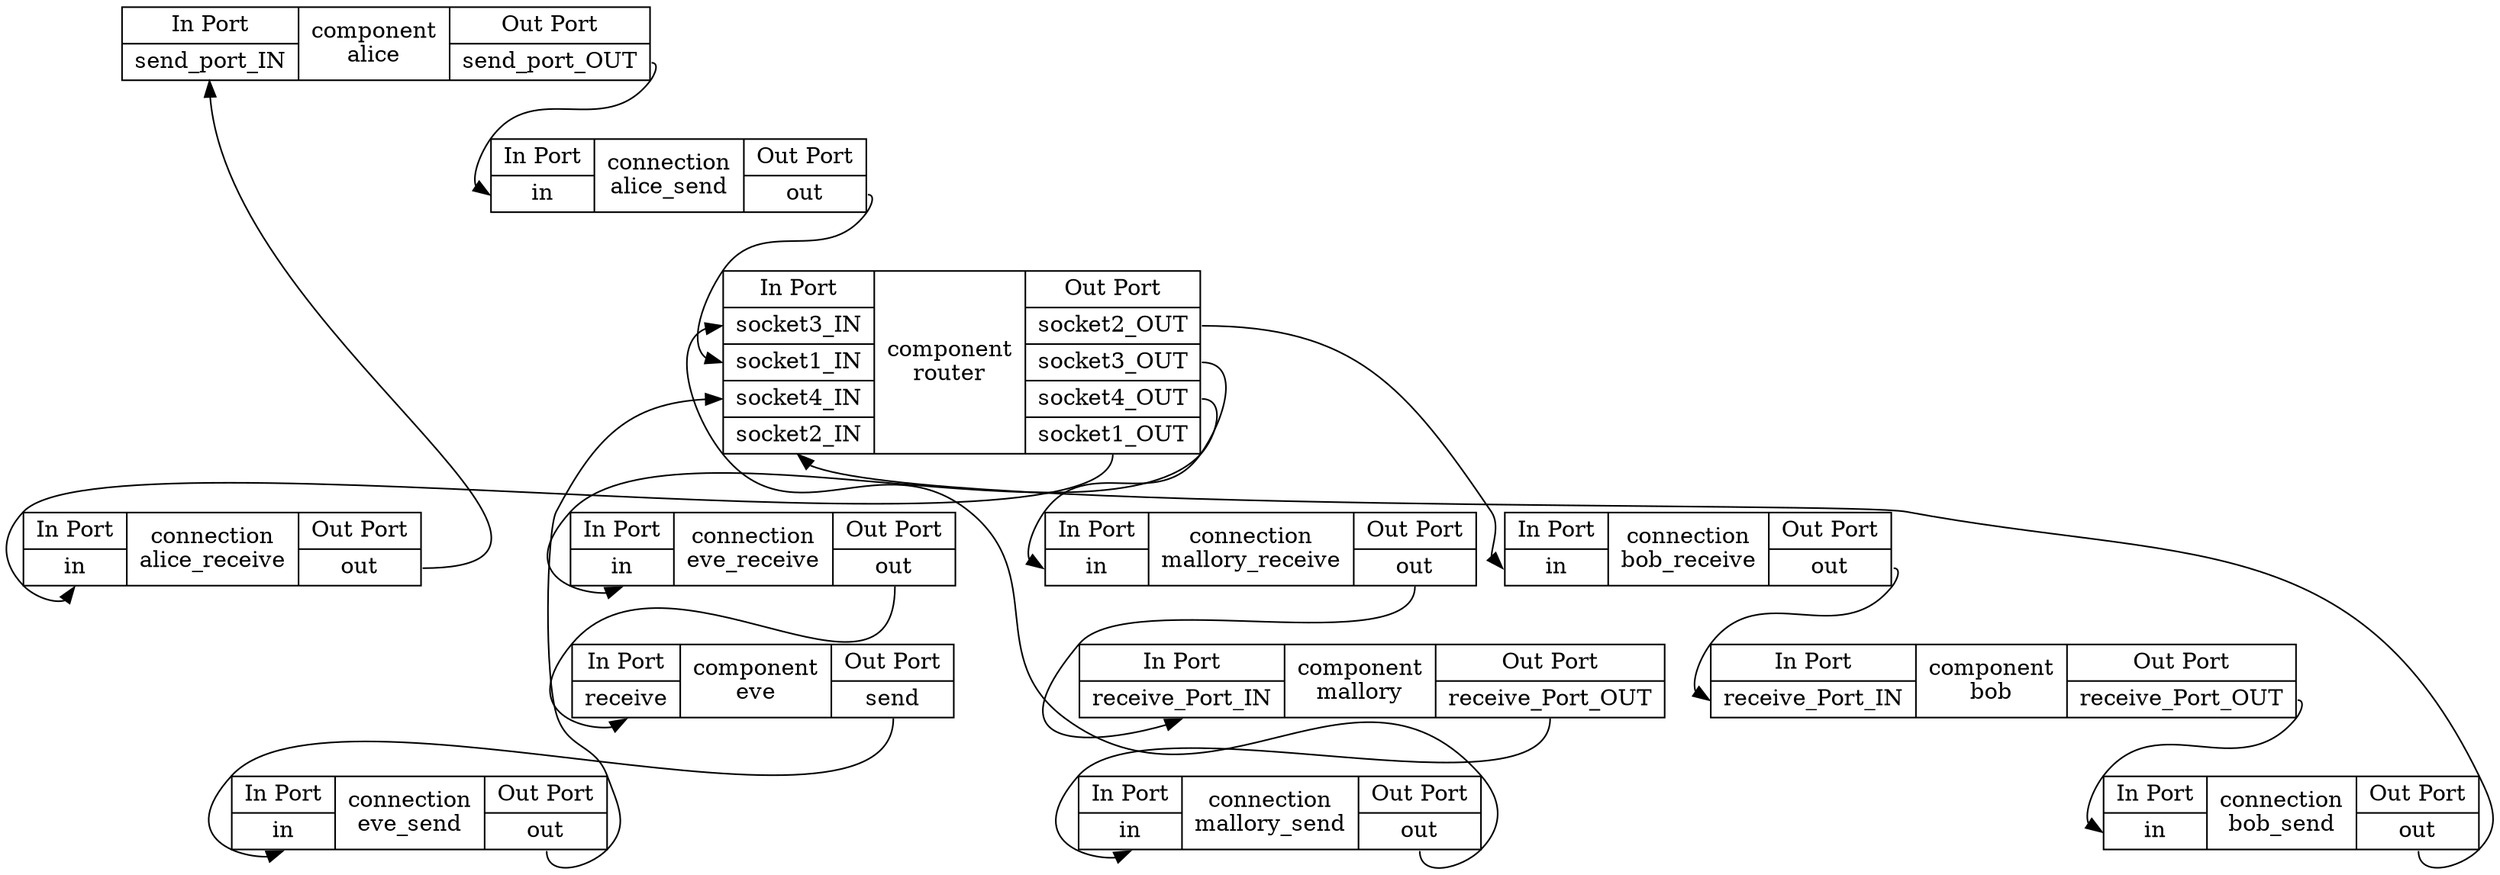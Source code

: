 digraph "component:$$AWAS#Simple_Comm_routing_table_Instance" {

  rankdir=TB

   "component:$$AWAS$Simple_Comm_routing_table_Instance#alice" [label="{In Port|<send_port_IN>send_port_IN} |component\nalice|{Out Port|<send_port_OUT>send_port_OUT} ",  shape="record"] 
   "component:$$AWAS$Simple_Comm_routing_table_Instance#bob" [label="{In Port|<receive_Port_IN>receive_Port_IN} |component\nbob|{Out Port|<receive_Port_OUT>receive_Port_OUT} ",  shape="record"] 
   "component:$$AWAS$Simple_Comm_routing_table_Instance#eve" [label="{In Port|<receive>receive} |component\neve|{Out Port|<send>send} ",  shape="record"] 
   "component:$$AWAS$Simple_Comm_routing_table_Instance#mallory" [label="{In Port|<receive_Port_IN>receive_Port_IN} |component\nmallory|{Out Port|<receive_Port_OUT>receive_Port_OUT} ",  shape="record"] 
   "component:$$AWAS$Simple_Comm_routing_table_Instance#router" [label="{In Port|<socket3_IN>socket3_IN|<socket1_IN>socket1_IN|<socket4_IN>socket4_IN|<socket2_IN>socket2_IN} |component\nrouter|{Out Port|<socket2_OUT>socket2_OUT|<socket3_OUT>socket3_OUT|<socket4_OUT>socket4_OUT|<socket1_OUT>socket1_OUT} ",  shape="record"] 
   "connection:$$AWAS$Simple_Comm_routing_table_Instance#alice_receive" [label="{In Port|<in>in} |connection\nalice_receive|{Out Port|<out>out} ",  shape="record"] 
   "connection:$$AWAS$Simple_Comm_routing_table_Instance#alice_send" [label="{In Port|<in>in} |connection\nalice_send|{Out Port|<out>out} ",  shape="record"] 
   "connection:$$AWAS$Simple_Comm_routing_table_Instance#bob_receive" [label="{In Port|<in>in} |connection\nbob_receive|{Out Port|<out>out} ",  shape="record"] 
   "connection:$$AWAS$Simple_Comm_routing_table_Instance#bob_send" [label="{In Port|<in>in} |connection\nbob_send|{Out Port|<out>out} ",  shape="record"] 
   "connection:$$AWAS$Simple_Comm_routing_table_Instance#eve_receive" [label="{In Port|<in>in} |connection\neve_receive|{Out Port|<out>out} ",  shape="record"] 
   "connection:$$AWAS$Simple_Comm_routing_table_Instance#eve_send" [label="{In Port|<in>in} |connection\neve_send|{Out Port|<out>out} ",  shape="record"] 
   "connection:$$AWAS$Simple_Comm_routing_table_Instance#mallory_receive" [label="{In Port|<in>in} |connection\nmallory_receive|{Out Port|<out>out} ",  shape="record"] 
   "connection:$$AWAS$Simple_Comm_routing_table_Instance#mallory_send" [label="{In Port|<in>in} |connection\nmallory_send|{Out Port|<out>out} ",  shape="record"] 

   "component:$$AWAS$Simple_Comm_routing_table_Instance#alice" -> "connection:$$AWAS$Simple_Comm_routing_table_Instance#alice_send" [headport=in, tailport=send_port_OUT] 
   "component:$$AWAS$Simple_Comm_routing_table_Instance#bob" -> "connection:$$AWAS$Simple_Comm_routing_table_Instance#bob_send" [headport=in, tailport=receive_Port_OUT] 
   "component:$$AWAS$Simple_Comm_routing_table_Instance#eve" -> "connection:$$AWAS$Simple_Comm_routing_table_Instance#eve_send" [headport=in, tailport=send] 
   "component:$$AWAS$Simple_Comm_routing_table_Instance#mallory" -> "connection:$$AWAS$Simple_Comm_routing_table_Instance#mallory_send" [headport=in, tailport=receive_Port_OUT] 
   "component:$$AWAS$Simple_Comm_routing_table_Instance#router" -> "connection:$$AWAS$Simple_Comm_routing_table_Instance#alice_receive" [headport=in, tailport=socket1_OUT] 
   "component:$$AWAS$Simple_Comm_routing_table_Instance#router" -> "connection:$$AWAS$Simple_Comm_routing_table_Instance#bob_receive" [headport=in, tailport=socket2_OUT] 
   "component:$$AWAS$Simple_Comm_routing_table_Instance#router" -> "connection:$$AWAS$Simple_Comm_routing_table_Instance#eve_receive" [headport=in, tailport=socket4_OUT] 
   "component:$$AWAS$Simple_Comm_routing_table_Instance#router" -> "connection:$$AWAS$Simple_Comm_routing_table_Instance#mallory_receive" [headport=in, tailport=socket3_OUT] 
   "connection:$$AWAS$Simple_Comm_routing_table_Instance#alice_receive" -> "component:$$AWAS$Simple_Comm_routing_table_Instance#alice" [headport=send_port_IN, tailport=out] 
   "connection:$$AWAS$Simple_Comm_routing_table_Instance#alice_send" -> "component:$$AWAS$Simple_Comm_routing_table_Instance#router" [headport=socket1_IN, tailport=out] 
   "connection:$$AWAS$Simple_Comm_routing_table_Instance#bob_receive" -> "component:$$AWAS$Simple_Comm_routing_table_Instance#bob" [headport=receive_Port_IN, tailport=out] 
   "connection:$$AWAS$Simple_Comm_routing_table_Instance#bob_send" -> "component:$$AWAS$Simple_Comm_routing_table_Instance#router" [headport=socket2_IN, tailport=out] 
   "connection:$$AWAS$Simple_Comm_routing_table_Instance#eve_receive" -> "component:$$AWAS$Simple_Comm_routing_table_Instance#eve" [headport=receive, tailport=out] 
   "connection:$$AWAS$Simple_Comm_routing_table_Instance#eve_send" -> "component:$$AWAS$Simple_Comm_routing_table_Instance#router" [headport=socket4_IN, tailport=out] 
   "connection:$$AWAS$Simple_Comm_routing_table_Instance#mallory_receive" -> "component:$$AWAS$Simple_Comm_routing_table_Instance#mallory" [headport=receive_Port_IN, tailport=out] 
   "connection:$$AWAS$Simple_Comm_routing_table_Instance#mallory_send" -> "component:$$AWAS$Simple_Comm_routing_table_Instance#router" [headport=socket3_IN, tailport=out] 

}